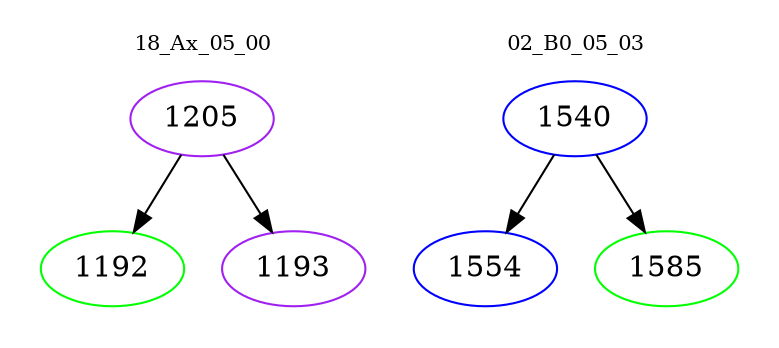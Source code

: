 digraph{
subgraph cluster_0 {
color = white
label = "18_Ax_05_00";
fontsize=10;
T0_1205 [label="1205", color="purple"]
T0_1205 -> T0_1192 [color="black"]
T0_1192 [label="1192", color="green"]
T0_1205 -> T0_1193 [color="black"]
T0_1193 [label="1193", color="purple"]
}
subgraph cluster_1 {
color = white
label = "02_B0_05_03";
fontsize=10;
T1_1540 [label="1540", color="blue"]
T1_1540 -> T1_1554 [color="black"]
T1_1554 [label="1554", color="blue"]
T1_1540 -> T1_1585 [color="black"]
T1_1585 [label="1585", color="green"]
}
}
